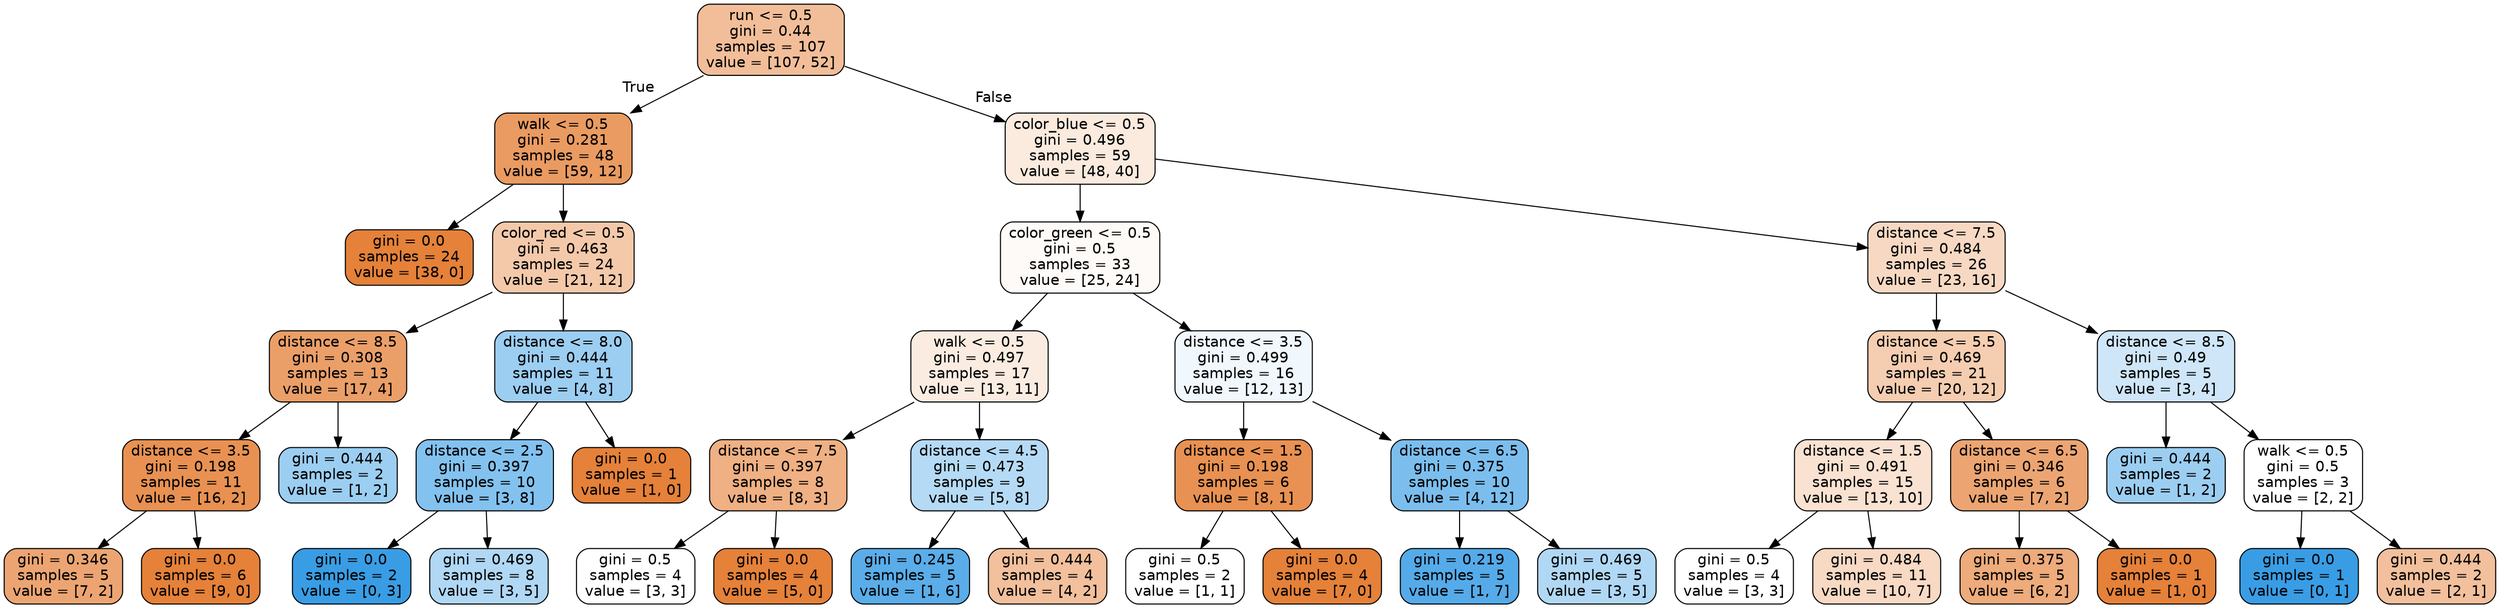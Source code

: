 digraph Tree {
node [shape=box, style="filled, rounded", color="black", fontname="helvetica"] ;
edge [fontname="helvetica"] ;
0 [label="run <= 0.5\ngini = 0.44\nsamples = 107\nvalue = [107, 52]", fillcolor="#f2be99"] ;
1 [label="walk <= 0.5\ngini = 0.281\nsamples = 48\nvalue = [59, 12]", fillcolor="#ea9b61"] ;
0 -> 1 [labeldistance=2.5, labelangle=45, headlabel="True"] ;
2 [label="gini = 0.0\nsamples = 24\nvalue = [38, 0]", fillcolor="#e58139"] ;
1 -> 2 ;
3 [label="color_red <= 0.5\ngini = 0.463\nsamples = 24\nvalue = [21, 12]", fillcolor="#f4c9aa"] ;
1 -> 3 ;
4 [label="distance <= 8.5\ngini = 0.308\nsamples = 13\nvalue = [17, 4]", fillcolor="#eb9f68"] ;
3 -> 4 ;
5 [label="distance <= 3.5\ngini = 0.198\nsamples = 11\nvalue = [16, 2]", fillcolor="#e89152"] ;
4 -> 5 ;
6 [label="gini = 0.346\nsamples = 5\nvalue = [7, 2]", fillcolor="#eca572"] ;
5 -> 6 ;
7 [label="gini = 0.0\nsamples = 6\nvalue = [9, 0]", fillcolor="#e58139"] ;
5 -> 7 ;
8 [label="gini = 0.444\nsamples = 2\nvalue = [1, 2]", fillcolor="#9ccef2"] ;
4 -> 8 ;
9 [label="distance <= 8.0\ngini = 0.444\nsamples = 11\nvalue = [4, 8]", fillcolor="#9ccef2"] ;
3 -> 9 ;
10 [label="distance <= 2.5\ngini = 0.397\nsamples = 10\nvalue = [3, 8]", fillcolor="#83c2ef"] ;
9 -> 10 ;
11 [label="gini = 0.0\nsamples = 2\nvalue = [0, 3]", fillcolor="#399de5"] ;
10 -> 11 ;
12 [label="gini = 0.469\nsamples = 8\nvalue = [3, 5]", fillcolor="#b0d8f5"] ;
10 -> 12 ;
13 [label="gini = 0.0\nsamples = 1\nvalue = [1, 0]", fillcolor="#e58139"] ;
9 -> 13 ;
14 [label="color_blue <= 0.5\ngini = 0.496\nsamples = 59\nvalue = [48, 40]", fillcolor="#fbeade"] ;
0 -> 14 [labeldistance=2.5, labelangle=-45, headlabel="False"] ;
15 [label="color_green <= 0.5\ngini = 0.5\nsamples = 33\nvalue = [25, 24]", fillcolor="#fefaf7"] ;
14 -> 15 ;
16 [label="walk <= 0.5\ngini = 0.497\nsamples = 17\nvalue = [13, 11]", fillcolor="#fbece1"] ;
15 -> 16 ;
17 [label="distance <= 7.5\ngini = 0.397\nsamples = 8\nvalue = [8, 3]", fillcolor="#efb083"] ;
16 -> 17 ;
18 [label="gini = 0.5\nsamples = 4\nvalue = [3, 3]", fillcolor="#ffffff"] ;
17 -> 18 ;
19 [label="gini = 0.0\nsamples = 4\nvalue = [5, 0]", fillcolor="#e58139"] ;
17 -> 19 ;
20 [label="distance <= 4.5\ngini = 0.473\nsamples = 9\nvalue = [5, 8]", fillcolor="#b5daf5"] ;
16 -> 20 ;
21 [label="gini = 0.245\nsamples = 5\nvalue = [1, 6]", fillcolor="#5aade9"] ;
20 -> 21 ;
22 [label="gini = 0.444\nsamples = 4\nvalue = [4, 2]", fillcolor="#f2c09c"] ;
20 -> 22 ;
23 [label="distance <= 3.5\ngini = 0.499\nsamples = 16\nvalue = [12, 13]", fillcolor="#f0f7fd"] ;
15 -> 23 ;
24 [label="distance <= 1.5\ngini = 0.198\nsamples = 6\nvalue = [8, 1]", fillcolor="#e89152"] ;
23 -> 24 ;
25 [label="gini = 0.5\nsamples = 2\nvalue = [1, 1]", fillcolor="#ffffff"] ;
24 -> 25 ;
26 [label="gini = 0.0\nsamples = 4\nvalue = [7, 0]", fillcolor="#e58139"] ;
24 -> 26 ;
27 [label="distance <= 6.5\ngini = 0.375\nsamples = 10\nvalue = [4, 12]", fillcolor="#7bbeee"] ;
23 -> 27 ;
28 [label="gini = 0.219\nsamples = 5\nvalue = [1, 7]", fillcolor="#55abe9"] ;
27 -> 28 ;
29 [label="gini = 0.469\nsamples = 5\nvalue = [3, 5]", fillcolor="#b0d8f5"] ;
27 -> 29 ;
30 [label="distance <= 7.5\ngini = 0.484\nsamples = 26\nvalue = [23, 16]", fillcolor="#f7d9c3"] ;
14 -> 30 ;
31 [label="distance <= 5.5\ngini = 0.469\nsamples = 21\nvalue = [20, 12]", fillcolor="#f5cdb0"] ;
30 -> 31 ;
32 [label="distance <= 1.5\ngini = 0.491\nsamples = 15\nvalue = [13, 10]", fillcolor="#f9e2d1"] ;
31 -> 32 ;
33 [label="gini = 0.5\nsamples = 4\nvalue = [3, 3]", fillcolor="#ffffff"] ;
32 -> 33 ;
34 [label="gini = 0.484\nsamples = 11\nvalue = [10, 7]", fillcolor="#f7d9c4"] ;
32 -> 34 ;
35 [label="distance <= 6.5\ngini = 0.346\nsamples = 6\nvalue = [7, 2]", fillcolor="#eca572"] ;
31 -> 35 ;
36 [label="gini = 0.375\nsamples = 5\nvalue = [6, 2]", fillcolor="#eeab7b"] ;
35 -> 36 ;
37 [label="gini = 0.0\nsamples = 1\nvalue = [1, 0]", fillcolor="#e58139"] ;
35 -> 37 ;
38 [label="distance <= 8.5\ngini = 0.49\nsamples = 5\nvalue = [3, 4]", fillcolor="#cee6f8"] ;
30 -> 38 ;
39 [label="gini = 0.444\nsamples = 2\nvalue = [1, 2]", fillcolor="#9ccef2"] ;
38 -> 39 ;
40 [label="walk <= 0.5\ngini = 0.5\nsamples = 3\nvalue = [2, 2]", fillcolor="#ffffff"] ;
38 -> 40 ;
41 [label="gini = 0.0\nsamples = 1\nvalue = [0, 1]", fillcolor="#399de5"] ;
40 -> 41 ;
42 [label="gini = 0.444\nsamples = 2\nvalue = [2, 1]", fillcolor="#f2c09c"] ;
40 -> 42 ;
}